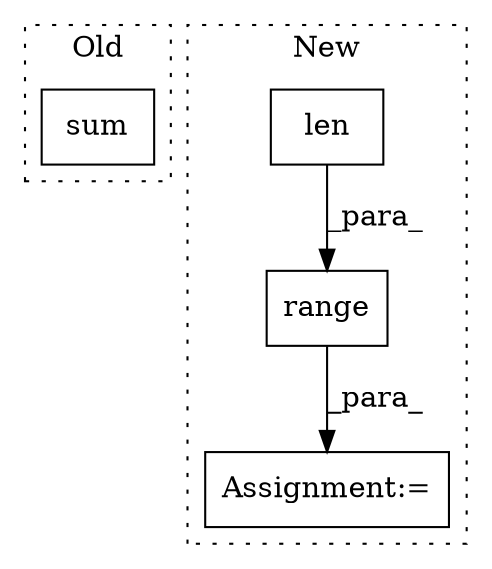 digraph G {
subgraph cluster0 {
1 [label="sum" a="32" s="1360,1773" l="15,-5" shape="box"];
label = "Old";
style="dotted";
}
subgraph cluster1 {
2 [label="range" a="32" s="2042,2060" l="6,1" shape="box"];
3 [label="Assignment:=" a="7" s="1991" l="1" shape="box"];
4 [label="len" a="32" s="2048,2059" l="4,1" shape="box"];
label = "New";
style="dotted";
}
2 -> 3 [label="_para_"];
4 -> 2 [label="_para_"];
}